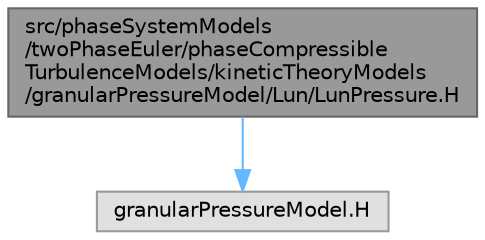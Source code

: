 digraph "src/phaseSystemModels/twoPhaseEuler/phaseCompressibleTurbulenceModels/kineticTheoryModels/granularPressureModel/Lun/LunPressure.H"
{
 // LATEX_PDF_SIZE
  bgcolor="transparent";
  edge [fontname=Helvetica,fontsize=10,labelfontname=Helvetica,labelfontsize=10];
  node [fontname=Helvetica,fontsize=10,shape=box,height=0.2,width=0.4];
  Node1 [id="Node000001",label="src/phaseSystemModels\l/twoPhaseEuler/phaseCompressible\lTurbulenceModels/kineticTheoryModels\l/granularPressureModel/Lun/LunPressure.H",height=0.2,width=0.4,color="gray40", fillcolor="grey60", style="filled", fontcolor="black",tooltip=" "];
  Node1 -> Node2 [id="edge1_Node000001_Node000002",color="steelblue1",style="solid",tooltip=" "];
  Node2 [id="Node000002",label="granularPressureModel.H",height=0.2,width=0.4,color="grey60", fillcolor="#E0E0E0", style="filled",tooltip=" "];
}

